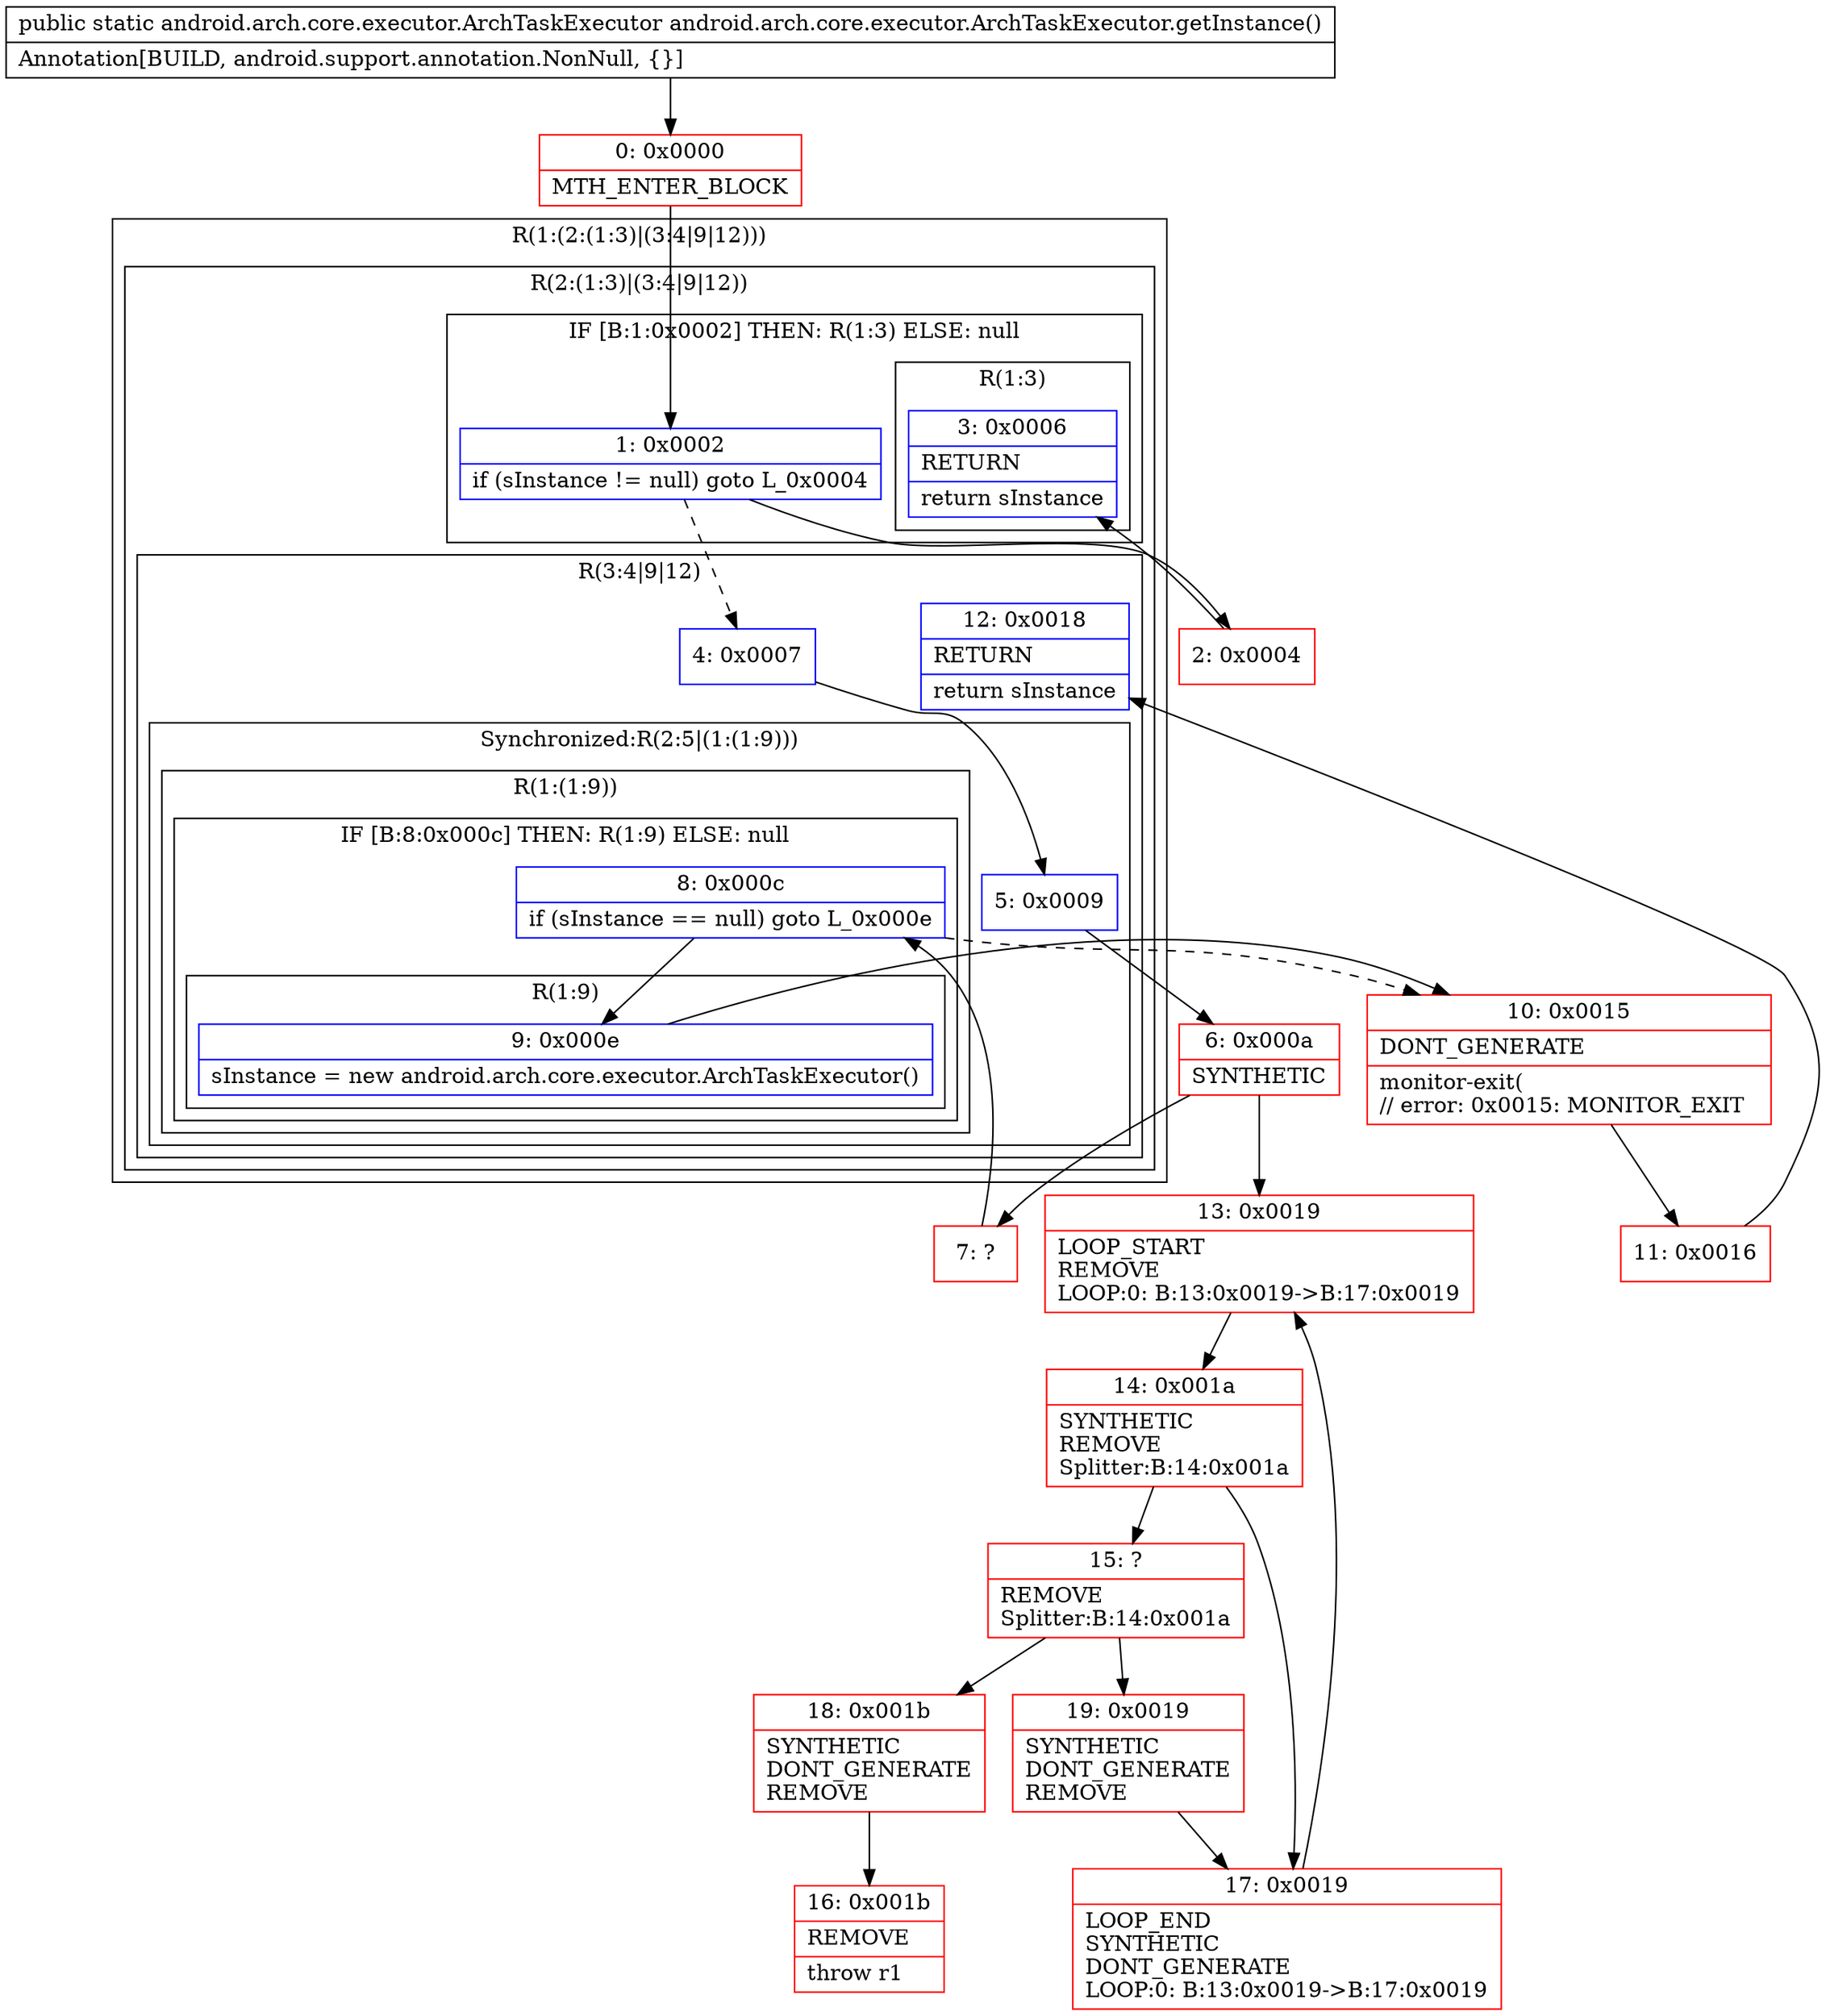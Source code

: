 digraph "CFG forandroid.arch.core.executor.ArchTaskExecutor.getInstance()Landroid\/arch\/core\/executor\/ArchTaskExecutor;" {
subgraph cluster_Region_1171977306 {
label = "R(1:(2:(1:3)|(3:4|9|12)))";
node [shape=record,color=blue];
subgraph cluster_Region_1134637043 {
label = "R(2:(1:3)|(3:4|9|12))";
node [shape=record,color=blue];
subgraph cluster_IfRegion_893569026 {
label = "IF [B:1:0x0002] THEN: R(1:3) ELSE: null";
node [shape=record,color=blue];
Node_1 [shape=record,label="{1\:\ 0x0002|if (sInstance != null) goto L_0x0004\l}"];
subgraph cluster_Region_2000828709 {
label = "R(1:3)";
node [shape=record,color=blue];
Node_3 [shape=record,label="{3\:\ 0x0006|RETURN\l|return sInstance\l}"];
}
}
subgraph cluster_Region_1697147827 {
label = "R(3:4|9|12)";
node [shape=record,color=blue];
Node_4 [shape=record,label="{4\:\ 0x0007}"];
subgraph cluster_SynchronizedRegion_800853586 {
label = "Synchronized:R(2:5|(1:(1:9)))";
node [shape=record,color=blue];
Node_5 [shape=record,label="{5\:\ 0x0009}"];
subgraph cluster_Region_211669375 {
label = "R(1:(1:9))";
node [shape=record,color=blue];
subgraph cluster_IfRegion_1785744088 {
label = "IF [B:8:0x000c] THEN: R(1:9) ELSE: null";
node [shape=record,color=blue];
Node_8 [shape=record,label="{8\:\ 0x000c|if (sInstance == null) goto L_0x000e\l}"];
subgraph cluster_Region_1277411798 {
label = "R(1:9)";
node [shape=record,color=blue];
Node_9 [shape=record,label="{9\:\ 0x000e|sInstance = new android.arch.core.executor.ArchTaskExecutor()\l}"];
}
}
}
}
Node_12 [shape=record,label="{12\:\ 0x0018|RETURN\l|return sInstance\l}"];
}
}
}
Node_0 [shape=record,color=red,label="{0\:\ 0x0000|MTH_ENTER_BLOCK\l}"];
Node_2 [shape=record,color=red,label="{2\:\ 0x0004}"];
Node_6 [shape=record,color=red,label="{6\:\ 0x000a|SYNTHETIC\l}"];
Node_7 [shape=record,color=red,label="{7\:\ ?}"];
Node_10 [shape=record,color=red,label="{10\:\ 0x0015|DONT_GENERATE\l|monitor\-exit(\l\/\/ error: 0x0015: MONITOR_EXIT  \l}"];
Node_11 [shape=record,color=red,label="{11\:\ 0x0016}"];
Node_13 [shape=record,color=red,label="{13\:\ 0x0019|LOOP_START\lREMOVE\lLOOP:0: B:13:0x0019\-\>B:17:0x0019\l}"];
Node_14 [shape=record,color=red,label="{14\:\ 0x001a|SYNTHETIC\lREMOVE\lSplitter:B:14:0x001a\l}"];
Node_15 [shape=record,color=red,label="{15\:\ ?|REMOVE\lSplitter:B:14:0x001a\l}"];
Node_16 [shape=record,color=red,label="{16\:\ 0x001b|REMOVE\l|throw r1\l}"];
Node_17 [shape=record,color=red,label="{17\:\ 0x0019|LOOP_END\lSYNTHETIC\lDONT_GENERATE\lLOOP:0: B:13:0x0019\-\>B:17:0x0019\l}"];
Node_18 [shape=record,color=red,label="{18\:\ 0x001b|SYNTHETIC\lDONT_GENERATE\lREMOVE\l}"];
Node_19 [shape=record,color=red,label="{19\:\ 0x0019|SYNTHETIC\lDONT_GENERATE\lREMOVE\l}"];
MethodNode[shape=record,label="{public static android.arch.core.executor.ArchTaskExecutor android.arch.core.executor.ArchTaskExecutor.getInstance()  | Annotation[BUILD, android.support.annotation.NonNull, \{\}]\l}"];
MethodNode -> Node_0;
Node_1 -> Node_2;
Node_1 -> Node_4[style=dashed];
Node_4 -> Node_5;
Node_5 -> Node_6;
Node_8 -> Node_9;
Node_8 -> Node_10[style=dashed];
Node_9 -> Node_10;
Node_0 -> Node_1;
Node_2 -> Node_3;
Node_6 -> Node_7;
Node_6 -> Node_13;
Node_7 -> Node_8;
Node_10 -> Node_11;
Node_11 -> Node_12;
Node_13 -> Node_14;
Node_14 -> Node_15;
Node_14 -> Node_17;
Node_15 -> Node_18;
Node_15 -> Node_19;
Node_17 -> Node_13;
Node_18 -> Node_16;
Node_19 -> Node_17;
}

